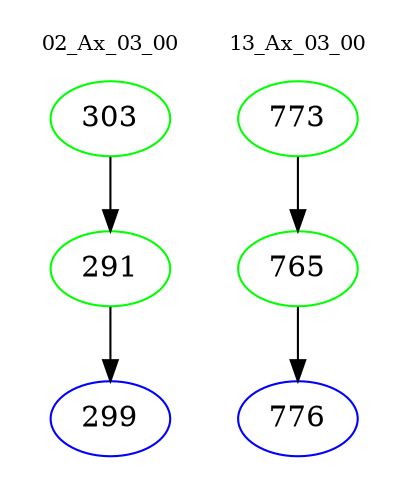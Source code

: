 digraph{
subgraph cluster_0 {
color = white
label = "02_Ax_03_00";
fontsize=10;
T0_303 [label="303", color="green"]
T0_303 -> T0_291 [color="black"]
T0_291 [label="291", color="green"]
T0_291 -> T0_299 [color="black"]
T0_299 [label="299", color="blue"]
}
subgraph cluster_1 {
color = white
label = "13_Ax_03_00";
fontsize=10;
T1_773 [label="773", color="green"]
T1_773 -> T1_765 [color="black"]
T1_765 [label="765", color="green"]
T1_765 -> T1_776 [color="black"]
T1_776 [label="776", color="blue"]
}
}
